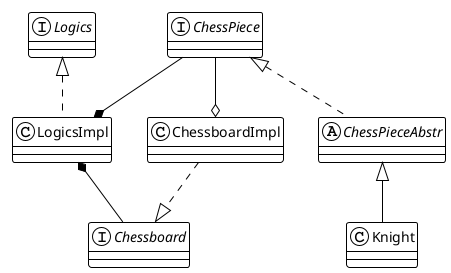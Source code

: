 @startuml classes
!theme plain

interface Logics {

}

class LogicsImpl {

}

interface Chessboard {

}

class ChessboardImpl {

}

interface ChessPiece {

}

abstract class ChessPieceAbstr {

}

class Knight {

}

LogicsImpl .up.|> Logics
ChessboardImpl .down.|> Chessboard
ChessPieceAbstr .up.|> ChessPiece
ChessPieceAbstr <|-- Knight

ChessPiece --o ChessboardImpl
ChessPiece --* LogicsImpl
Chessboard -left-* LogicsImpl

@enduml